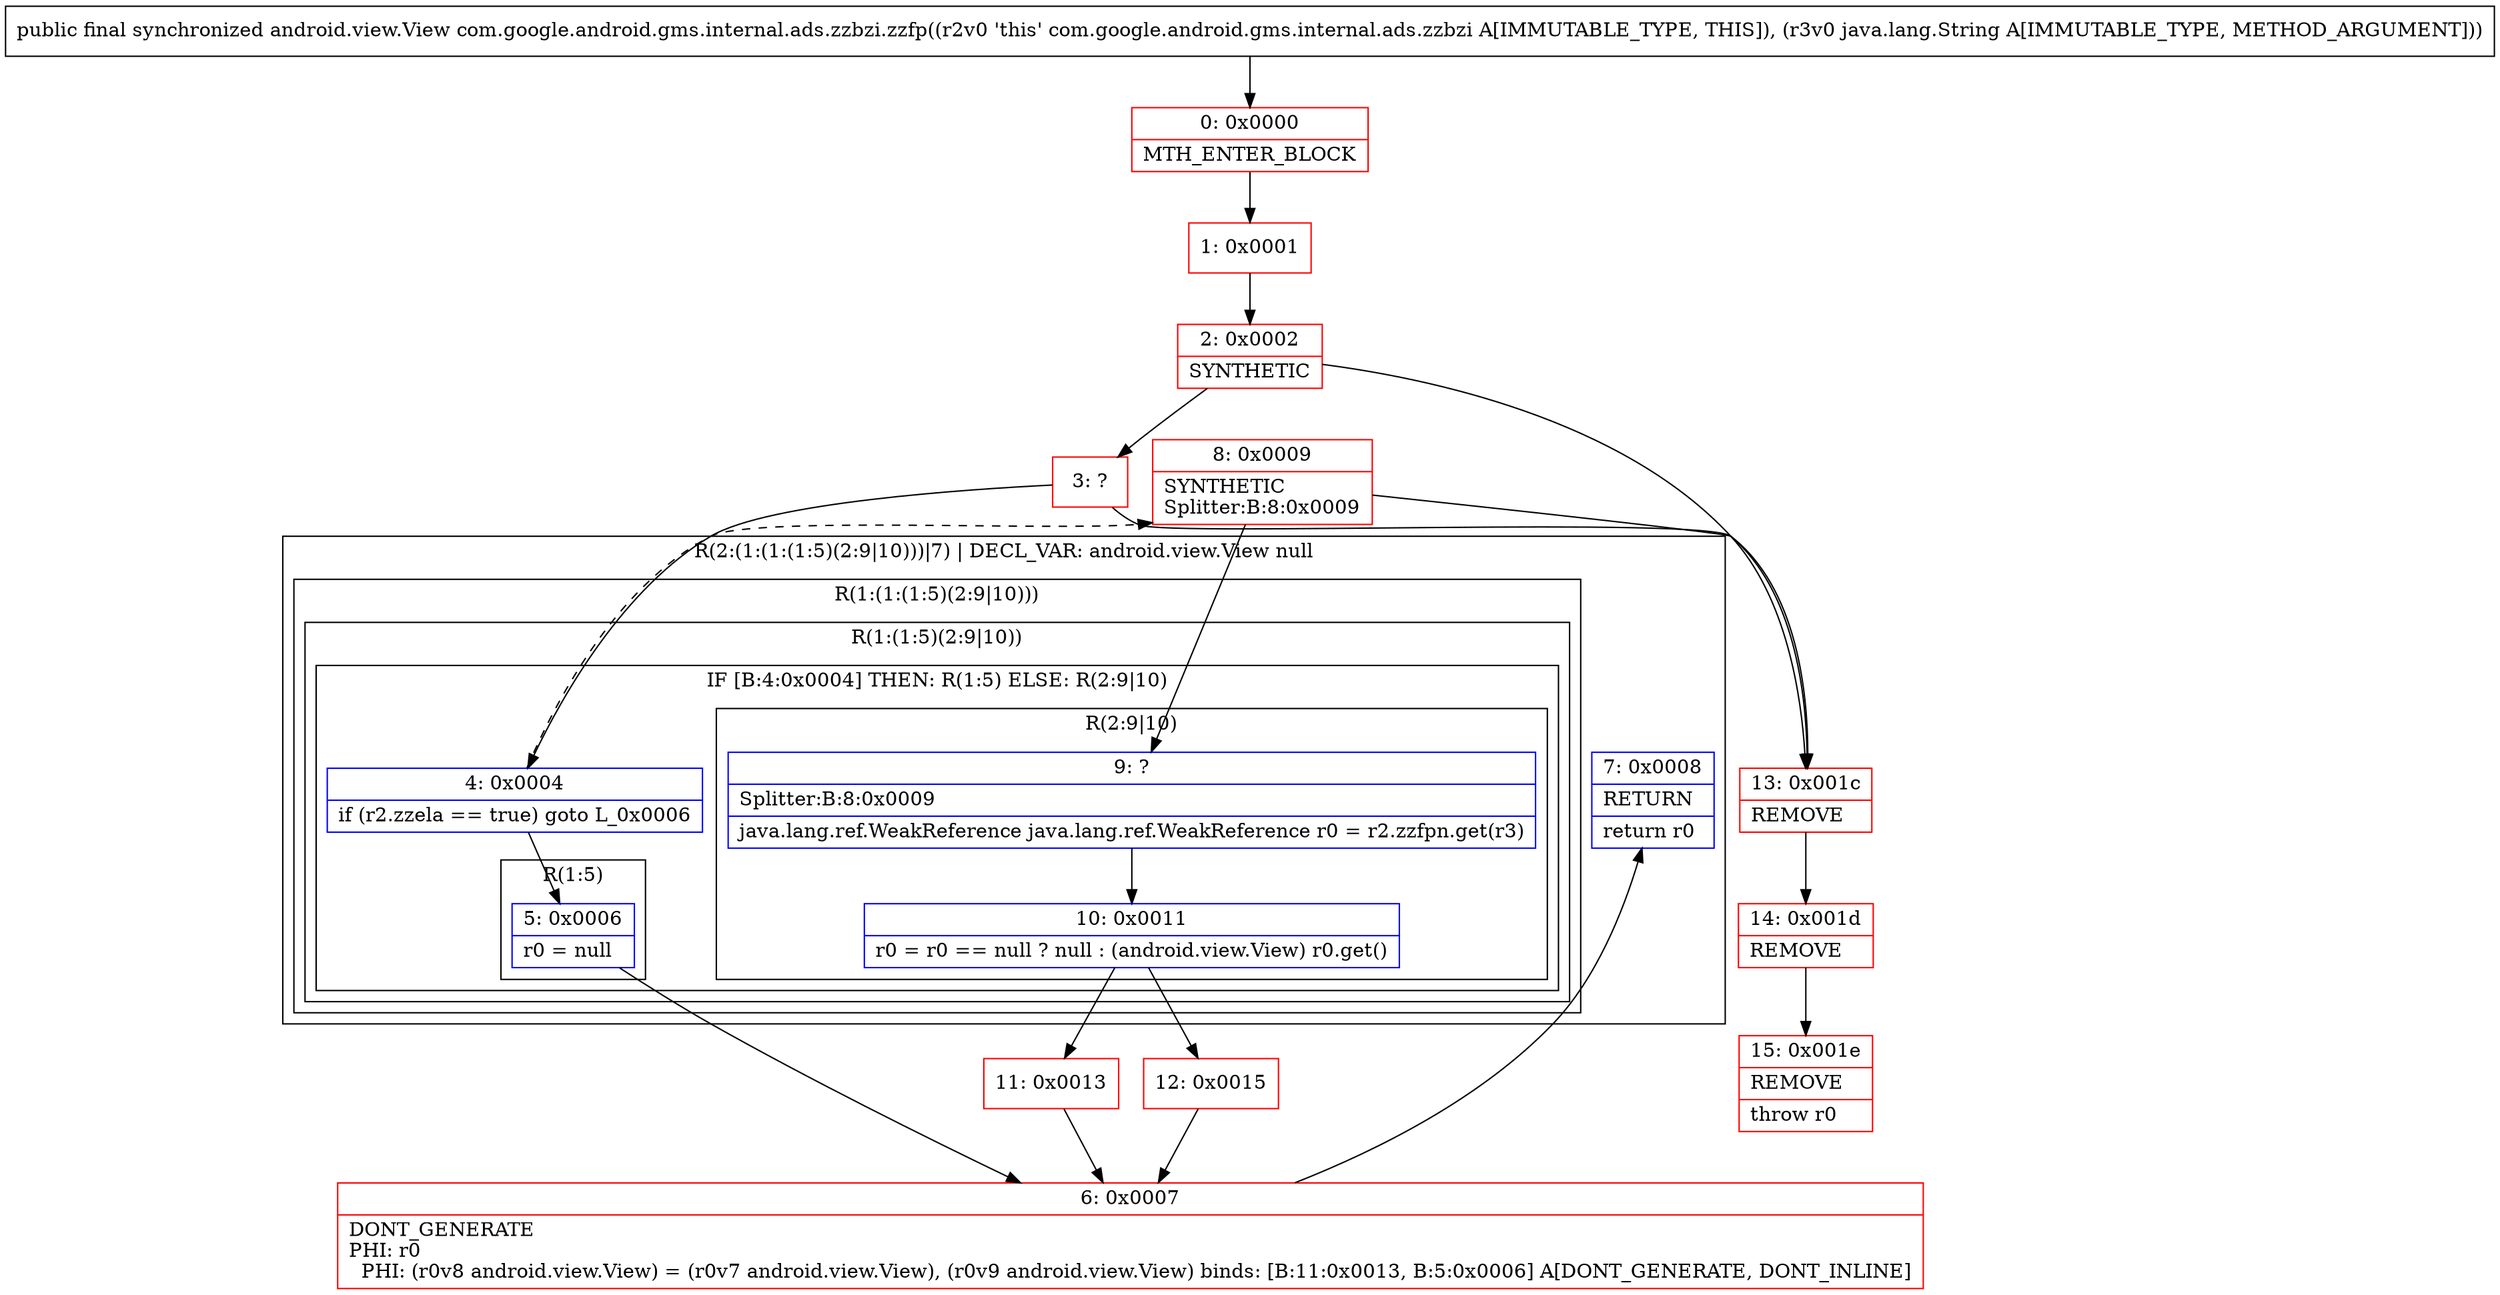 digraph "CFG forcom.google.android.gms.internal.ads.zzbzi.zzfp(Ljava\/lang\/String;)Landroid\/view\/View;" {
subgraph cluster_Region_2117974411 {
label = "R(2:(1:(1:(1:5)(2:9|10)))|7) | DECL_VAR: android.view.View null\l";
node [shape=record,color=blue];
subgraph cluster_Region_107209336 {
label = "R(1:(1:(1:5)(2:9|10)))";
node [shape=record,color=blue];
subgraph cluster_Region_2060535308 {
label = "R(1:(1:5)(2:9|10))";
node [shape=record,color=blue];
subgraph cluster_IfRegion_1009028547 {
label = "IF [B:4:0x0004] THEN: R(1:5) ELSE: R(2:9|10)";
node [shape=record,color=blue];
Node_4 [shape=record,label="{4\:\ 0x0004|if (r2.zzela == true) goto L_0x0006\l}"];
subgraph cluster_Region_950599238 {
label = "R(1:5)";
node [shape=record,color=blue];
Node_5 [shape=record,label="{5\:\ 0x0006|r0 = null\l}"];
}
subgraph cluster_Region_841082883 {
label = "R(2:9|10)";
node [shape=record,color=blue];
Node_9 [shape=record,label="{9\:\ ?|Splitter:B:8:0x0009\l|java.lang.ref.WeakReference java.lang.ref.WeakReference r0 = r2.zzfpn.get(r3)\l}"];
Node_10 [shape=record,label="{10\:\ 0x0011|r0 = r0 == null ? null : (android.view.View) r0.get()\l}"];
}
}
}
}
Node_7 [shape=record,label="{7\:\ 0x0008|RETURN\l|return r0\l}"];
}
Node_0 [shape=record,color=red,label="{0\:\ 0x0000|MTH_ENTER_BLOCK\l}"];
Node_1 [shape=record,color=red,label="{1\:\ 0x0001}"];
Node_2 [shape=record,color=red,label="{2\:\ 0x0002|SYNTHETIC\l}"];
Node_3 [shape=record,color=red,label="{3\:\ ?}"];
Node_6 [shape=record,color=red,label="{6\:\ 0x0007|DONT_GENERATE\lPHI: r0 \l  PHI: (r0v8 android.view.View) = (r0v7 android.view.View), (r0v9 android.view.View) binds: [B:11:0x0013, B:5:0x0006] A[DONT_GENERATE, DONT_INLINE]\l}"];
Node_8 [shape=record,color=red,label="{8\:\ 0x0009|SYNTHETIC\lSplitter:B:8:0x0009\l}"];
Node_11 [shape=record,color=red,label="{11\:\ 0x0013}"];
Node_12 [shape=record,color=red,label="{12\:\ 0x0015}"];
Node_13 [shape=record,color=red,label="{13\:\ 0x001c|REMOVE\l}"];
Node_14 [shape=record,color=red,label="{14\:\ 0x001d|REMOVE\l}"];
Node_15 [shape=record,color=red,label="{15\:\ 0x001e|REMOVE\l|throw r0\l}"];
MethodNode[shape=record,label="{public final synchronized android.view.View com.google.android.gms.internal.ads.zzbzi.zzfp((r2v0 'this' com.google.android.gms.internal.ads.zzbzi A[IMMUTABLE_TYPE, THIS]), (r3v0 java.lang.String A[IMMUTABLE_TYPE, METHOD_ARGUMENT])) }"];
MethodNode -> Node_0;
Node_4 -> Node_5;
Node_4 -> Node_8[style=dashed];
Node_5 -> Node_6;
Node_9 -> Node_10;
Node_10 -> Node_11;
Node_10 -> Node_12;
Node_0 -> Node_1;
Node_1 -> Node_2;
Node_2 -> Node_3;
Node_2 -> Node_13;
Node_3 -> Node_4;
Node_3 -> Node_13;
Node_6 -> Node_7;
Node_8 -> Node_9;
Node_8 -> Node_13;
Node_11 -> Node_6;
Node_12 -> Node_6;
Node_13 -> Node_14;
Node_14 -> Node_15;
}


